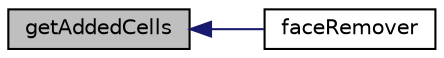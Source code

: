digraph "getAddedCells"
{
  bgcolor="transparent";
  edge [fontname="Helvetica",fontsize="10",labelfontname="Helvetica",labelfontsize="10"];
  node [fontname="Helvetica",fontsize="10",shape=record];
  rankdir="LR";
  Node2466 [label="getAddedCells",height=0.2,width=0.4,color="black", fillcolor="grey75", style="filled", fontcolor="black"];
  Node2466 -> Node2467 [dir="back",color="midnightblue",fontsize="10",style="solid",fontname="Helvetica"];
  Node2467 [label="faceRemover",height=0.2,width=0.4,color="black",URL="$a22265.html#a115637e185196eb4aa709b72f59137cd"];
}
